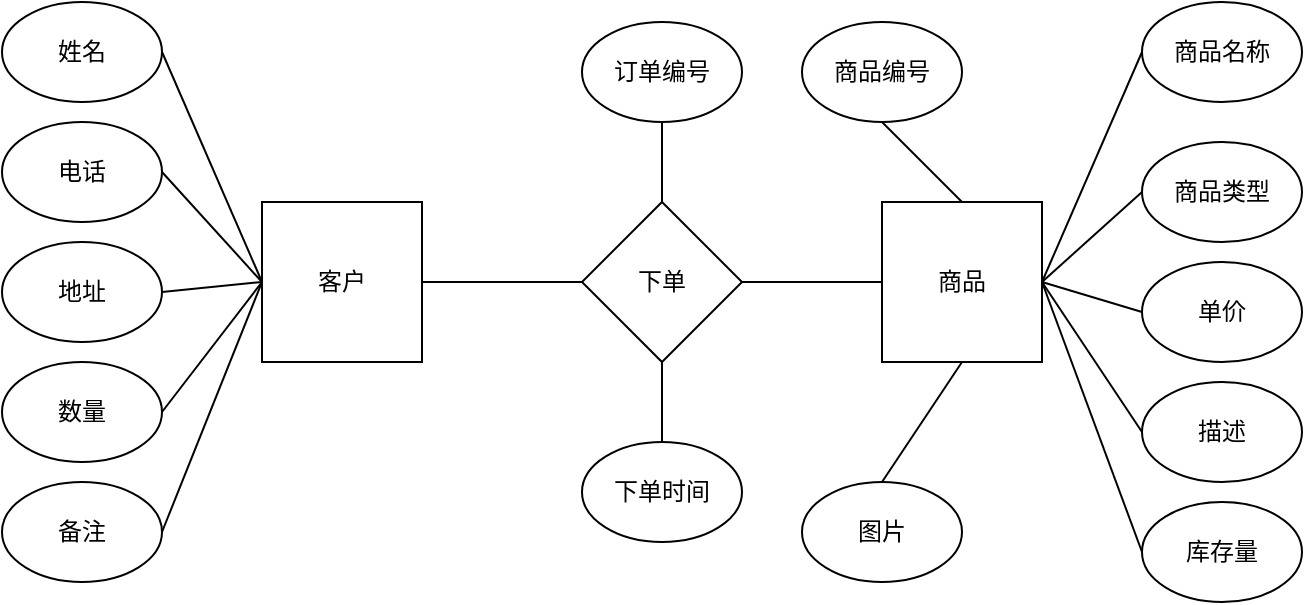 <mxfile version="13.10.9" type="github">
  <diagram id="Z3qnRLCbTWZBspmnGukp" name="Page-1">
    <mxGraphModel dx="1038" dy="548" grid="1" gridSize="10" guides="1" tooltips="1" connect="1" arrows="1" fold="1" page="1" pageScale="1" pageWidth="827" pageHeight="1169" math="0" shadow="0">
      <root>
        <mxCell id="0" />
        <mxCell id="1" parent="0" />
        <mxCell id="iV4FCKDCkceHWrKzqnqT-1" style="edgeStyle=orthogonalEdgeStyle;rounded=0;orthogonalLoop=1;jettySize=auto;html=1;entryX=0;entryY=0.5;entryDx=0;entryDy=0;endArrow=none;endFill=0;" edge="1" parent="1" source="qGPzBqT6a5XUFYiETim9-1" target="qGPzBqT6a5XUFYiETim9-10">
          <mxGeometry relative="1" as="geometry" />
        </mxCell>
        <mxCell id="qGPzBqT6a5XUFYiETim9-1" value="客户" style="whiteSpace=wrap;html=1;aspect=fixed;" parent="1" vertex="1">
          <mxGeometry x="160" y="170" width="80" height="80" as="geometry" />
        </mxCell>
        <mxCell id="qGPzBqT6a5XUFYiETim9-6" style="rounded=0;orthogonalLoop=1;jettySize=auto;html=1;exitX=1;exitY=0.5;exitDx=0;exitDy=0;entryX=0;entryY=0.5;entryDx=0;entryDy=0;endArrow=none;endFill=0;" parent="1" source="qGPzBqT6a5XUFYiETim9-2" target="qGPzBqT6a5XUFYiETim9-1" edge="1">
          <mxGeometry relative="1" as="geometry" />
        </mxCell>
        <mxCell id="qGPzBqT6a5XUFYiETim9-2" value="姓名" style="ellipse;whiteSpace=wrap;html=1;" parent="1" vertex="1">
          <mxGeometry x="30" y="70" width="80" height="50" as="geometry" />
        </mxCell>
        <mxCell id="qGPzBqT6a5XUFYiETim9-7" style="edgeStyle=none;rounded=0;orthogonalLoop=1;jettySize=auto;html=1;exitX=1;exitY=0.5;exitDx=0;exitDy=0;entryX=0;entryY=0.5;entryDx=0;entryDy=0;startArrow=none;startFill=0;endArrow=none;endFill=0;" parent="1" source="qGPzBqT6a5XUFYiETim9-3" target="qGPzBqT6a5XUFYiETim9-1" edge="1">
          <mxGeometry relative="1" as="geometry" />
        </mxCell>
        <mxCell id="qGPzBqT6a5XUFYiETim9-3" value="电话" style="ellipse;whiteSpace=wrap;html=1;" parent="1" vertex="1">
          <mxGeometry x="30" y="130" width="80" height="50" as="geometry" />
        </mxCell>
        <mxCell id="qGPzBqT6a5XUFYiETim9-8" style="edgeStyle=none;rounded=0;orthogonalLoop=1;jettySize=auto;html=1;exitX=1;exitY=0.5;exitDx=0;exitDy=0;entryX=0;entryY=0.5;entryDx=0;entryDy=0;startArrow=none;startFill=0;endArrow=none;endFill=0;" parent="1" source="qGPzBqT6a5XUFYiETim9-4" target="qGPzBqT6a5XUFYiETim9-1" edge="1">
          <mxGeometry relative="1" as="geometry" />
        </mxCell>
        <mxCell id="qGPzBqT6a5XUFYiETim9-4" value="地址" style="ellipse;whiteSpace=wrap;html=1;" parent="1" vertex="1">
          <mxGeometry x="30" y="190" width="80" height="50" as="geometry" />
        </mxCell>
        <mxCell id="qGPzBqT6a5XUFYiETim9-9" style="edgeStyle=none;rounded=0;orthogonalLoop=1;jettySize=auto;html=1;exitX=1;exitY=0.5;exitDx=0;exitDy=0;startArrow=none;startFill=0;endArrow=none;endFill=0;" parent="1" source="qGPzBqT6a5XUFYiETim9-5" edge="1">
          <mxGeometry relative="1" as="geometry">
            <mxPoint x="160" y="210" as="targetPoint" />
          </mxGeometry>
        </mxCell>
        <mxCell id="qGPzBqT6a5XUFYiETim9-5" value="备注" style="ellipse;whiteSpace=wrap;html=1;" parent="1" vertex="1">
          <mxGeometry x="30" y="310" width="80" height="50" as="geometry" />
        </mxCell>
        <mxCell id="iV4FCKDCkceHWrKzqnqT-26" style="edgeStyle=none;rounded=0;orthogonalLoop=1;jettySize=auto;html=1;exitX=1;exitY=0.5;exitDx=0;exitDy=0;entryX=0;entryY=0.5;entryDx=0;entryDy=0;endArrow=none;endFill=0;" edge="1" parent="1" source="qGPzBqT6a5XUFYiETim9-10" target="iV4FCKDCkceHWrKzqnqT-9">
          <mxGeometry relative="1" as="geometry" />
        </mxCell>
        <mxCell id="qGPzBqT6a5XUFYiETim9-10" value="下单" style="rhombus;whiteSpace=wrap;html=1;" parent="1" vertex="1">
          <mxGeometry x="320" y="170" width="80" height="80" as="geometry" />
        </mxCell>
        <mxCell id="iV4FCKDCkceHWrKzqnqT-6" style="edgeStyle=orthogonalEdgeStyle;rounded=0;orthogonalLoop=1;jettySize=auto;html=1;exitX=0.5;exitY=1;exitDx=0;exitDy=0;entryX=0.5;entryY=0;entryDx=0;entryDy=0;endArrow=none;endFill=0;" edge="1" parent="1" source="iV4FCKDCkceHWrKzqnqT-2" target="qGPzBqT6a5XUFYiETim9-10">
          <mxGeometry relative="1" as="geometry" />
        </mxCell>
        <mxCell id="iV4FCKDCkceHWrKzqnqT-2" value="订单编号" style="ellipse;whiteSpace=wrap;html=1;" vertex="1" parent="1">
          <mxGeometry x="320" y="80" width="80" height="50" as="geometry" />
        </mxCell>
        <mxCell id="iV4FCKDCkceHWrKzqnqT-5" style="edgeStyle=orthogonalEdgeStyle;rounded=0;orthogonalLoop=1;jettySize=auto;html=1;exitX=0.5;exitY=0;exitDx=0;exitDy=0;entryX=0.5;entryY=1;entryDx=0;entryDy=0;endArrow=none;endFill=0;" edge="1" parent="1" source="iV4FCKDCkceHWrKzqnqT-3" target="qGPzBqT6a5XUFYiETim9-10">
          <mxGeometry relative="1" as="geometry" />
        </mxCell>
        <mxCell id="iV4FCKDCkceHWrKzqnqT-3" value="下单时间" style="ellipse;whiteSpace=wrap;html=1;" vertex="1" parent="1">
          <mxGeometry x="320" y="290" width="80" height="50" as="geometry" />
        </mxCell>
        <mxCell id="iV4FCKDCkceHWrKzqnqT-8" style="rounded=0;orthogonalLoop=1;jettySize=auto;html=1;exitX=1;exitY=0.5;exitDx=0;exitDy=0;endArrow=none;endFill=0;" edge="1" parent="1" source="iV4FCKDCkceHWrKzqnqT-4">
          <mxGeometry relative="1" as="geometry">
            <mxPoint x="160" y="210" as="targetPoint" />
          </mxGeometry>
        </mxCell>
        <mxCell id="iV4FCKDCkceHWrKzqnqT-4" value="数量" style="ellipse;whiteSpace=wrap;html=1;" vertex="1" parent="1">
          <mxGeometry x="30" y="250" width="80" height="50" as="geometry" />
        </mxCell>
        <mxCell id="iV4FCKDCkceHWrKzqnqT-9" value="商品" style="whiteSpace=wrap;html=1;aspect=fixed;" vertex="1" parent="1">
          <mxGeometry x="470" y="170" width="80" height="80" as="geometry" />
        </mxCell>
        <mxCell id="iV4FCKDCkceHWrKzqnqT-17" style="edgeStyle=none;rounded=0;orthogonalLoop=1;jettySize=auto;html=1;exitX=0.5;exitY=1;exitDx=0;exitDy=0;entryX=0.5;entryY=0;entryDx=0;entryDy=0;endArrow=none;endFill=0;" edge="1" parent="1" source="iV4FCKDCkceHWrKzqnqT-10" target="iV4FCKDCkceHWrKzqnqT-9">
          <mxGeometry relative="1" as="geometry" />
        </mxCell>
        <mxCell id="iV4FCKDCkceHWrKzqnqT-10" value="商品编号" style="ellipse;whiteSpace=wrap;html=1;" vertex="1" parent="1">
          <mxGeometry x="430" y="80" width="80" height="50" as="geometry" />
        </mxCell>
        <mxCell id="iV4FCKDCkceHWrKzqnqT-24" style="edgeStyle=none;rounded=0;orthogonalLoop=1;jettySize=auto;html=1;exitX=0;exitY=0.5;exitDx=0;exitDy=0;entryX=1;entryY=0.5;entryDx=0;entryDy=0;endArrow=none;endFill=0;" edge="1" parent="1" source="iV4FCKDCkceHWrKzqnqT-11" target="iV4FCKDCkceHWrKzqnqT-9">
          <mxGeometry relative="1" as="geometry" />
        </mxCell>
        <mxCell id="iV4FCKDCkceHWrKzqnqT-11" value="商品名称" style="ellipse;whiteSpace=wrap;html=1;" vertex="1" parent="1">
          <mxGeometry x="600" y="70" width="80" height="50" as="geometry" />
        </mxCell>
        <mxCell id="iV4FCKDCkceHWrKzqnqT-23" style="edgeStyle=none;rounded=0;orthogonalLoop=1;jettySize=auto;html=1;exitX=0;exitY=0.5;exitDx=0;exitDy=0;endArrow=none;endFill=0;" edge="1" parent="1" source="iV4FCKDCkceHWrKzqnqT-12">
          <mxGeometry relative="1" as="geometry">
            <mxPoint x="550" y="210" as="targetPoint" />
          </mxGeometry>
        </mxCell>
        <mxCell id="iV4FCKDCkceHWrKzqnqT-12" value="商品类型" style="ellipse;whiteSpace=wrap;html=1;" vertex="1" parent="1">
          <mxGeometry x="600" y="140" width="80" height="50" as="geometry" />
        </mxCell>
        <mxCell id="iV4FCKDCkceHWrKzqnqT-22" style="edgeStyle=none;rounded=0;orthogonalLoop=1;jettySize=auto;html=1;exitX=0;exitY=0.5;exitDx=0;exitDy=0;endArrow=none;endFill=0;" edge="1" parent="1" source="iV4FCKDCkceHWrKzqnqT-13">
          <mxGeometry relative="1" as="geometry">
            <mxPoint x="550" y="210" as="targetPoint" />
          </mxGeometry>
        </mxCell>
        <mxCell id="iV4FCKDCkceHWrKzqnqT-13" value="单价" style="ellipse;whiteSpace=wrap;html=1;" vertex="1" parent="1">
          <mxGeometry x="600" y="200" width="80" height="50" as="geometry" />
        </mxCell>
        <mxCell id="iV4FCKDCkceHWrKzqnqT-20" style="edgeStyle=none;rounded=0;orthogonalLoop=1;jettySize=auto;html=1;exitX=0;exitY=0.5;exitDx=0;exitDy=0;entryX=1;entryY=0.5;entryDx=0;entryDy=0;endArrow=none;endFill=0;" edge="1" parent="1" source="iV4FCKDCkceHWrKzqnqT-14" target="iV4FCKDCkceHWrKzqnqT-9">
          <mxGeometry relative="1" as="geometry" />
        </mxCell>
        <mxCell id="iV4FCKDCkceHWrKzqnqT-14" value="描述" style="ellipse;whiteSpace=wrap;html=1;" vertex="1" parent="1">
          <mxGeometry x="600" y="260" width="80" height="50" as="geometry" />
        </mxCell>
        <mxCell id="iV4FCKDCkceHWrKzqnqT-25" style="edgeStyle=none;rounded=0;orthogonalLoop=1;jettySize=auto;html=1;exitX=0;exitY=0.5;exitDx=0;exitDy=0;endArrow=none;endFill=0;" edge="1" parent="1" source="iV4FCKDCkceHWrKzqnqT-15">
          <mxGeometry relative="1" as="geometry">
            <mxPoint x="550" y="210" as="targetPoint" />
          </mxGeometry>
        </mxCell>
        <mxCell id="iV4FCKDCkceHWrKzqnqT-15" value="库存量" style="ellipse;whiteSpace=wrap;html=1;" vertex="1" parent="1">
          <mxGeometry x="600" y="320" width="80" height="50" as="geometry" />
        </mxCell>
        <mxCell id="iV4FCKDCkceHWrKzqnqT-18" style="edgeStyle=none;rounded=0;orthogonalLoop=1;jettySize=auto;html=1;exitX=0.5;exitY=0;exitDx=0;exitDy=0;entryX=0.5;entryY=1;entryDx=0;entryDy=0;endArrow=none;endFill=0;" edge="1" parent="1" source="iV4FCKDCkceHWrKzqnqT-16" target="iV4FCKDCkceHWrKzqnqT-9">
          <mxGeometry relative="1" as="geometry" />
        </mxCell>
        <mxCell id="iV4FCKDCkceHWrKzqnqT-16" value="图片" style="ellipse;whiteSpace=wrap;html=1;" vertex="1" parent="1">
          <mxGeometry x="430" y="310" width="80" height="50" as="geometry" />
        </mxCell>
      </root>
    </mxGraphModel>
  </diagram>
</mxfile>
